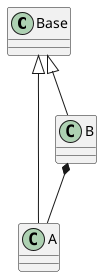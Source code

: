 @startuml
'https://plantuml.com/class-diagram

class Base

class A

class B

'继承
Base <|-- A

Base <|-- B

'组合
B *-- A

@enduml